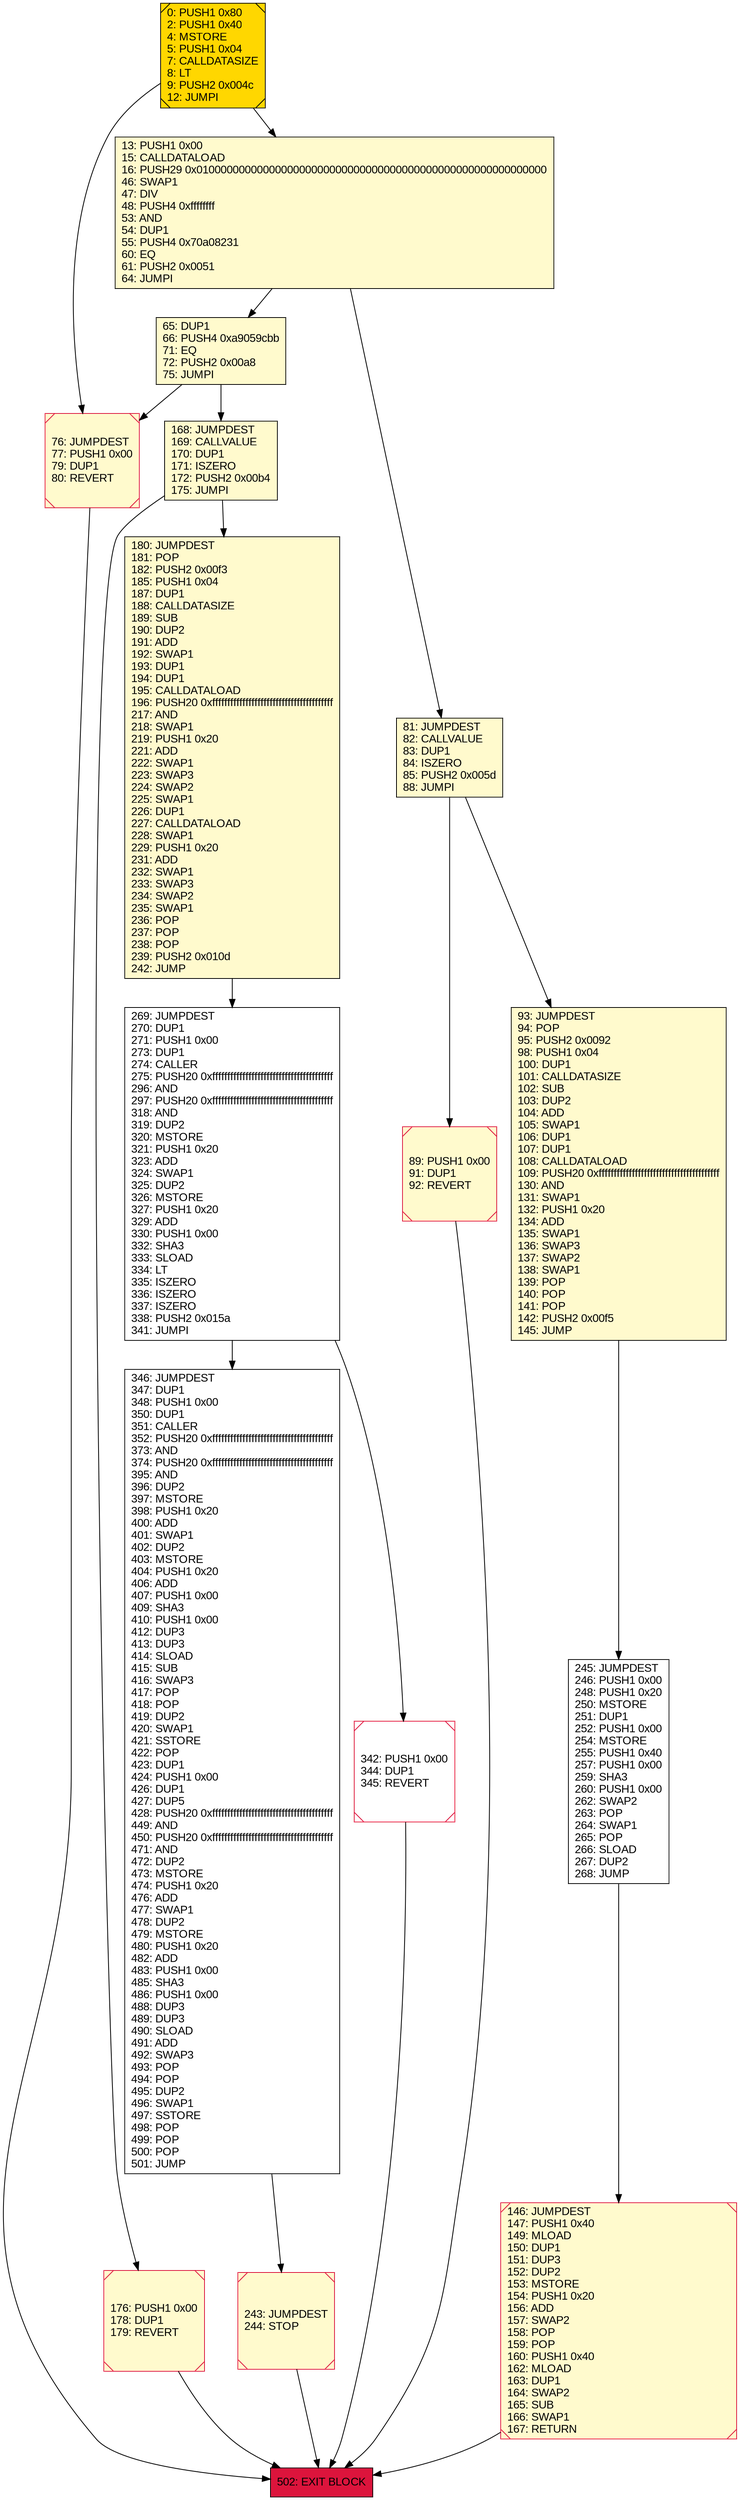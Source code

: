 digraph G {
bgcolor=transparent rankdir=UD;
node [shape=box style=filled color=black fillcolor=white fontname=arial fontcolor=black];
146 [label="146: JUMPDEST\l147: PUSH1 0x40\l149: MLOAD\l150: DUP1\l151: DUP3\l152: DUP2\l153: MSTORE\l154: PUSH1 0x20\l156: ADD\l157: SWAP2\l158: POP\l159: POP\l160: PUSH1 0x40\l162: MLOAD\l163: DUP1\l164: SWAP2\l165: SUB\l166: SWAP1\l167: RETURN\l" fillcolor=lemonchiffon shape=Msquare color=crimson ];
269 [label="269: JUMPDEST\l270: DUP1\l271: PUSH1 0x00\l273: DUP1\l274: CALLER\l275: PUSH20 0xffffffffffffffffffffffffffffffffffffffff\l296: AND\l297: PUSH20 0xffffffffffffffffffffffffffffffffffffffff\l318: AND\l319: DUP2\l320: MSTORE\l321: PUSH1 0x20\l323: ADD\l324: SWAP1\l325: DUP2\l326: MSTORE\l327: PUSH1 0x20\l329: ADD\l330: PUSH1 0x00\l332: SHA3\l333: SLOAD\l334: LT\l335: ISZERO\l336: ISZERO\l337: ISZERO\l338: PUSH2 0x015a\l341: JUMPI\l" ];
93 [label="93: JUMPDEST\l94: POP\l95: PUSH2 0x0092\l98: PUSH1 0x04\l100: DUP1\l101: CALLDATASIZE\l102: SUB\l103: DUP2\l104: ADD\l105: SWAP1\l106: DUP1\l107: DUP1\l108: CALLDATALOAD\l109: PUSH20 0xffffffffffffffffffffffffffffffffffffffff\l130: AND\l131: SWAP1\l132: PUSH1 0x20\l134: ADD\l135: SWAP1\l136: SWAP3\l137: SWAP2\l138: SWAP1\l139: POP\l140: POP\l141: POP\l142: PUSH2 0x00f5\l145: JUMP\l" fillcolor=lemonchiffon ];
243 [label="243: JUMPDEST\l244: STOP\l" fillcolor=lemonchiffon shape=Msquare color=crimson ];
0 [label="0: PUSH1 0x80\l2: PUSH1 0x40\l4: MSTORE\l5: PUSH1 0x04\l7: CALLDATASIZE\l8: LT\l9: PUSH2 0x004c\l12: JUMPI\l" fillcolor=lemonchiffon shape=Msquare fillcolor=gold ];
76 [label="76: JUMPDEST\l77: PUSH1 0x00\l79: DUP1\l80: REVERT\l" fillcolor=lemonchiffon shape=Msquare color=crimson ];
180 [label="180: JUMPDEST\l181: POP\l182: PUSH2 0x00f3\l185: PUSH1 0x04\l187: DUP1\l188: CALLDATASIZE\l189: SUB\l190: DUP2\l191: ADD\l192: SWAP1\l193: DUP1\l194: DUP1\l195: CALLDATALOAD\l196: PUSH20 0xffffffffffffffffffffffffffffffffffffffff\l217: AND\l218: SWAP1\l219: PUSH1 0x20\l221: ADD\l222: SWAP1\l223: SWAP3\l224: SWAP2\l225: SWAP1\l226: DUP1\l227: CALLDATALOAD\l228: SWAP1\l229: PUSH1 0x20\l231: ADD\l232: SWAP1\l233: SWAP3\l234: SWAP2\l235: SWAP1\l236: POP\l237: POP\l238: POP\l239: PUSH2 0x010d\l242: JUMP\l" fillcolor=lemonchiffon ];
81 [label="81: JUMPDEST\l82: CALLVALUE\l83: DUP1\l84: ISZERO\l85: PUSH2 0x005d\l88: JUMPI\l" fillcolor=lemonchiffon ];
65 [label="65: DUP1\l66: PUSH4 0xa9059cbb\l71: EQ\l72: PUSH2 0x00a8\l75: JUMPI\l" fillcolor=lemonchiffon ];
245 [label="245: JUMPDEST\l246: PUSH1 0x00\l248: PUSH1 0x20\l250: MSTORE\l251: DUP1\l252: PUSH1 0x00\l254: MSTORE\l255: PUSH1 0x40\l257: PUSH1 0x00\l259: SHA3\l260: PUSH1 0x00\l262: SWAP2\l263: POP\l264: SWAP1\l265: POP\l266: SLOAD\l267: DUP2\l268: JUMP\l" ];
168 [label="168: JUMPDEST\l169: CALLVALUE\l170: DUP1\l171: ISZERO\l172: PUSH2 0x00b4\l175: JUMPI\l" fillcolor=lemonchiffon ];
176 [label="176: PUSH1 0x00\l178: DUP1\l179: REVERT\l" fillcolor=lemonchiffon shape=Msquare color=crimson ];
13 [label="13: PUSH1 0x00\l15: CALLDATALOAD\l16: PUSH29 0x0100000000000000000000000000000000000000000000000000000000\l46: SWAP1\l47: DIV\l48: PUSH4 0xffffffff\l53: AND\l54: DUP1\l55: PUSH4 0x70a08231\l60: EQ\l61: PUSH2 0x0051\l64: JUMPI\l" fillcolor=lemonchiffon ];
346 [label="346: JUMPDEST\l347: DUP1\l348: PUSH1 0x00\l350: DUP1\l351: CALLER\l352: PUSH20 0xffffffffffffffffffffffffffffffffffffffff\l373: AND\l374: PUSH20 0xffffffffffffffffffffffffffffffffffffffff\l395: AND\l396: DUP2\l397: MSTORE\l398: PUSH1 0x20\l400: ADD\l401: SWAP1\l402: DUP2\l403: MSTORE\l404: PUSH1 0x20\l406: ADD\l407: PUSH1 0x00\l409: SHA3\l410: PUSH1 0x00\l412: DUP3\l413: DUP3\l414: SLOAD\l415: SUB\l416: SWAP3\l417: POP\l418: POP\l419: DUP2\l420: SWAP1\l421: SSTORE\l422: POP\l423: DUP1\l424: PUSH1 0x00\l426: DUP1\l427: DUP5\l428: PUSH20 0xffffffffffffffffffffffffffffffffffffffff\l449: AND\l450: PUSH20 0xffffffffffffffffffffffffffffffffffffffff\l471: AND\l472: DUP2\l473: MSTORE\l474: PUSH1 0x20\l476: ADD\l477: SWAP1\l478: DUP2\l479: MSTORE\l480: PUSH1 0x20\l482: ADD\l483: PUSH1 0x00\l485: SHA3\l486: PUSH1 0x00\l488: DUP3\l489: DUP3\l490: SLOAD\l491: ADD\l492: SWAP3\l493: POP\l494: POP\l495: DUP2\l496: SWAP1\l497: SSTORE\l498: POP\l499: POP\l500: POP\l501: JUMP\l" ];
502 [label="502: EXIT BLOCK\l" fillcolor=crimson ];
342 [label="342: PUSH1 0x00\l344: DUP1\l345: REVERT\l" shape=Msquare color=crimson ];
89 [label="89: PUSH1 0x00\l91: DUP1\l92: REVERT\l" fillcolor=lemonchiffon shape=Msquare color=crimson ];
0 -> 76;
168 -> 176;
342 -> 502;
65 -> 76;
176 -> 502;
93 -> 245;
180 -> 269;
89 -> 502;
81 -> 93;
245 -> 146;
243 -> 502;
346 -> 243;
81 -> 89;
269 -> 342;
269 -> 346;
146 -> 502;
13 -> 65;
168 -> 180;
0 -> 13;
65 -> 168;
13 -> 81;
76 -> 502;
}